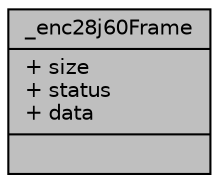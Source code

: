 digraph "_enc28j60Frame"
{
  edge [fontname="Helvetica",fontsize="10",labelfontname="Helvetica",labelfontsize="10"];
  node [fontname="Helvetica",fontsize="10",shape=record];
  Node1 [label="{_enc28j60Frame\n|+ size\l+ status\l+ data\l|}",height=0.2,width=0.4,color="black", fillcolor="grey75", style="filled", fontcolor="black"];
}
